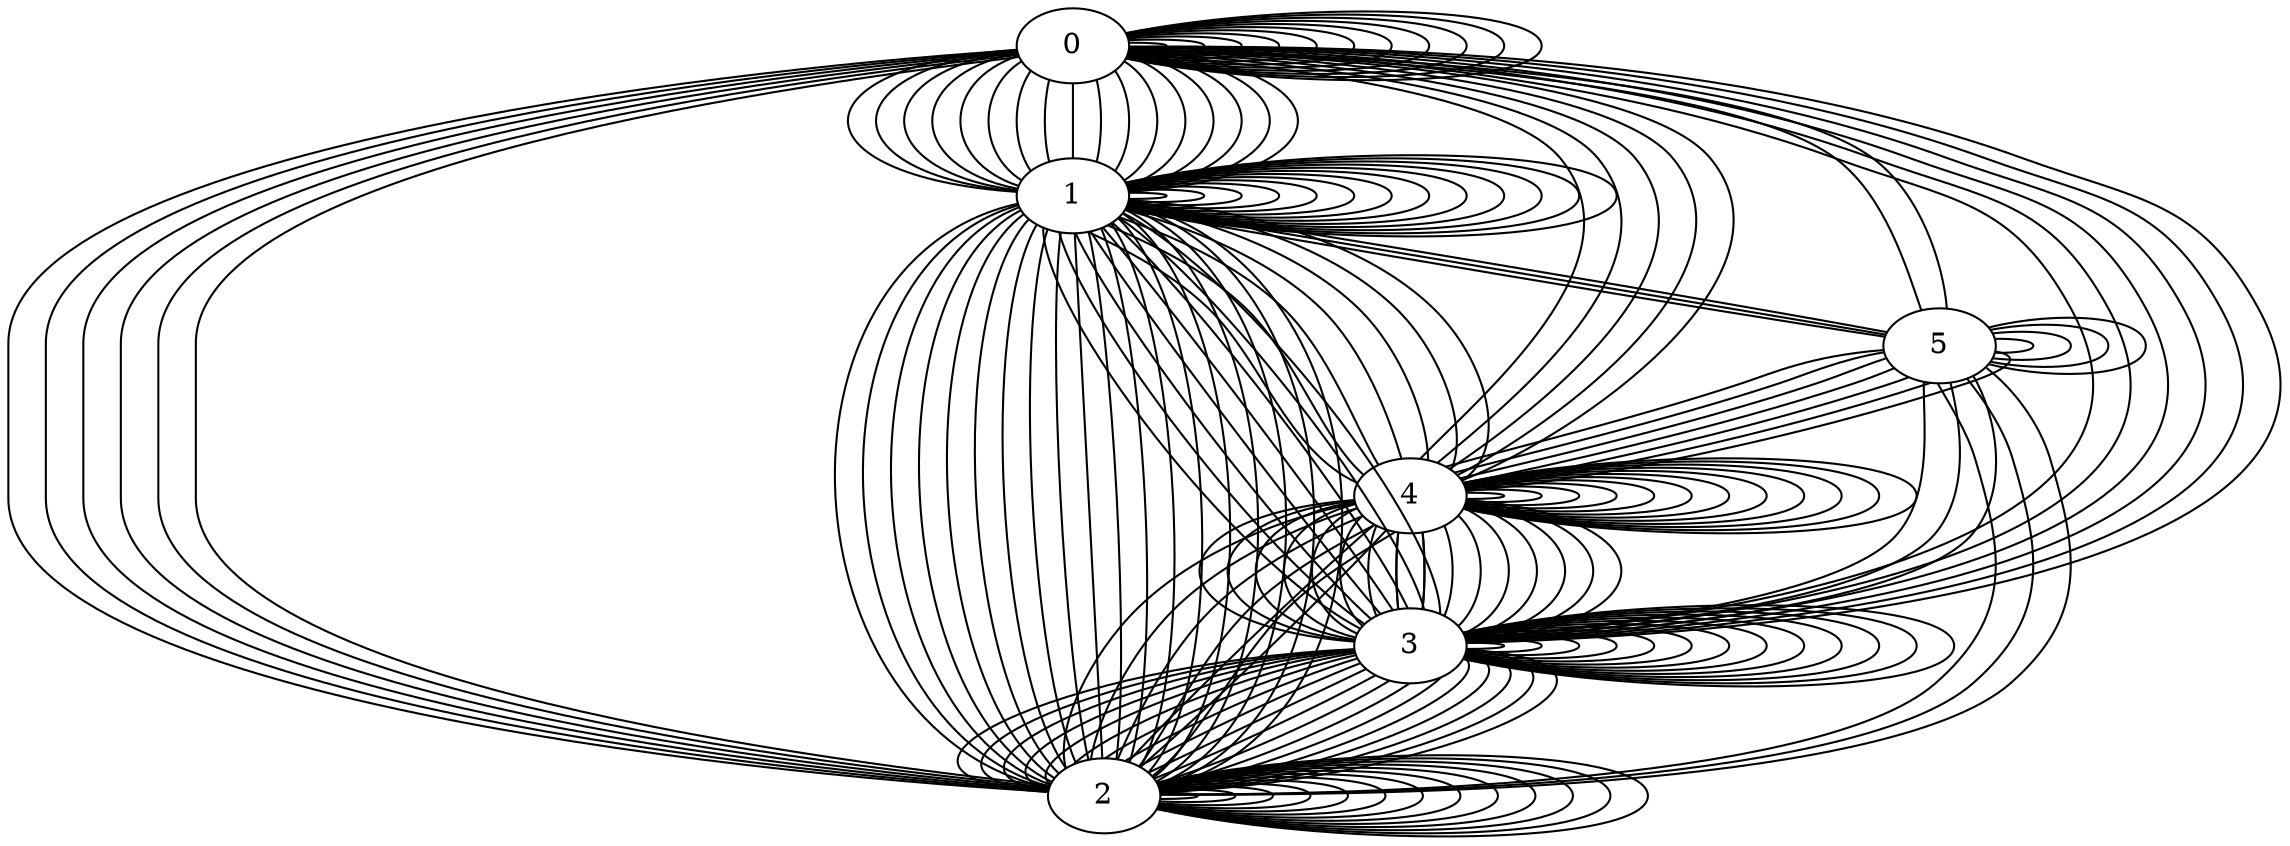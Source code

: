 graph G {
  0,0 -- 0,1;
  0,0 -- 1,0;
  0,1 -- 0,2;
  0,1 -- 1,1;
  0,2 -- 0,3;
  0,2 -- 1,2;
  0,3 -- 0,4;
  0,3 -- 1,3;
  0,4 -- 1,4;
  1,0 -- 1,1;
  1,0 -- 2,0;
  1,1 -- 1,2;
  1,1 -- 2,1;
  1,2 -- 1,3;
  1,2 -- 2,2;
  1,3 -- 1,4;
  1,3 -- 2,3;
  1,4 -- 2,4;
  2,0 -- 2,1;
  2,0 -- 3,0;
  2,1 -- 2,2;
  2,1 -- 3,1;
  2,2 -- 2,3;
  2,2 -- 3,2;
  2,3 -- 2,4;
  2,3 -- 3,3;
  2,4 -- 3,4;
  3,0 -- 3,1;
  3,0 -- 4,0;
  3,1 -- 3,2;
  3,1 -- 4,1;
  3,2 -- 3,3;
  3,2 -- 4,2;
  3,3 -- 3,4;
  3,3 -- 4,3;
  3,4 -- 4,4;
  4,0 -- 4,1;
  4,0 -- 5,0;
  4,1 -- 4,2;
  4,1 -- 5,1;
  4,2 -- 4,3;
  4,2 -- 5,2;
  4,3 -- 4,4;
  4,3 -- 5,3;
  4,4 -- 5,4;
  5,0 -- 5,1;
  5,1 -- 5,2;
  5,2 -- 5,3;
  5,3 -- 5,4;
}